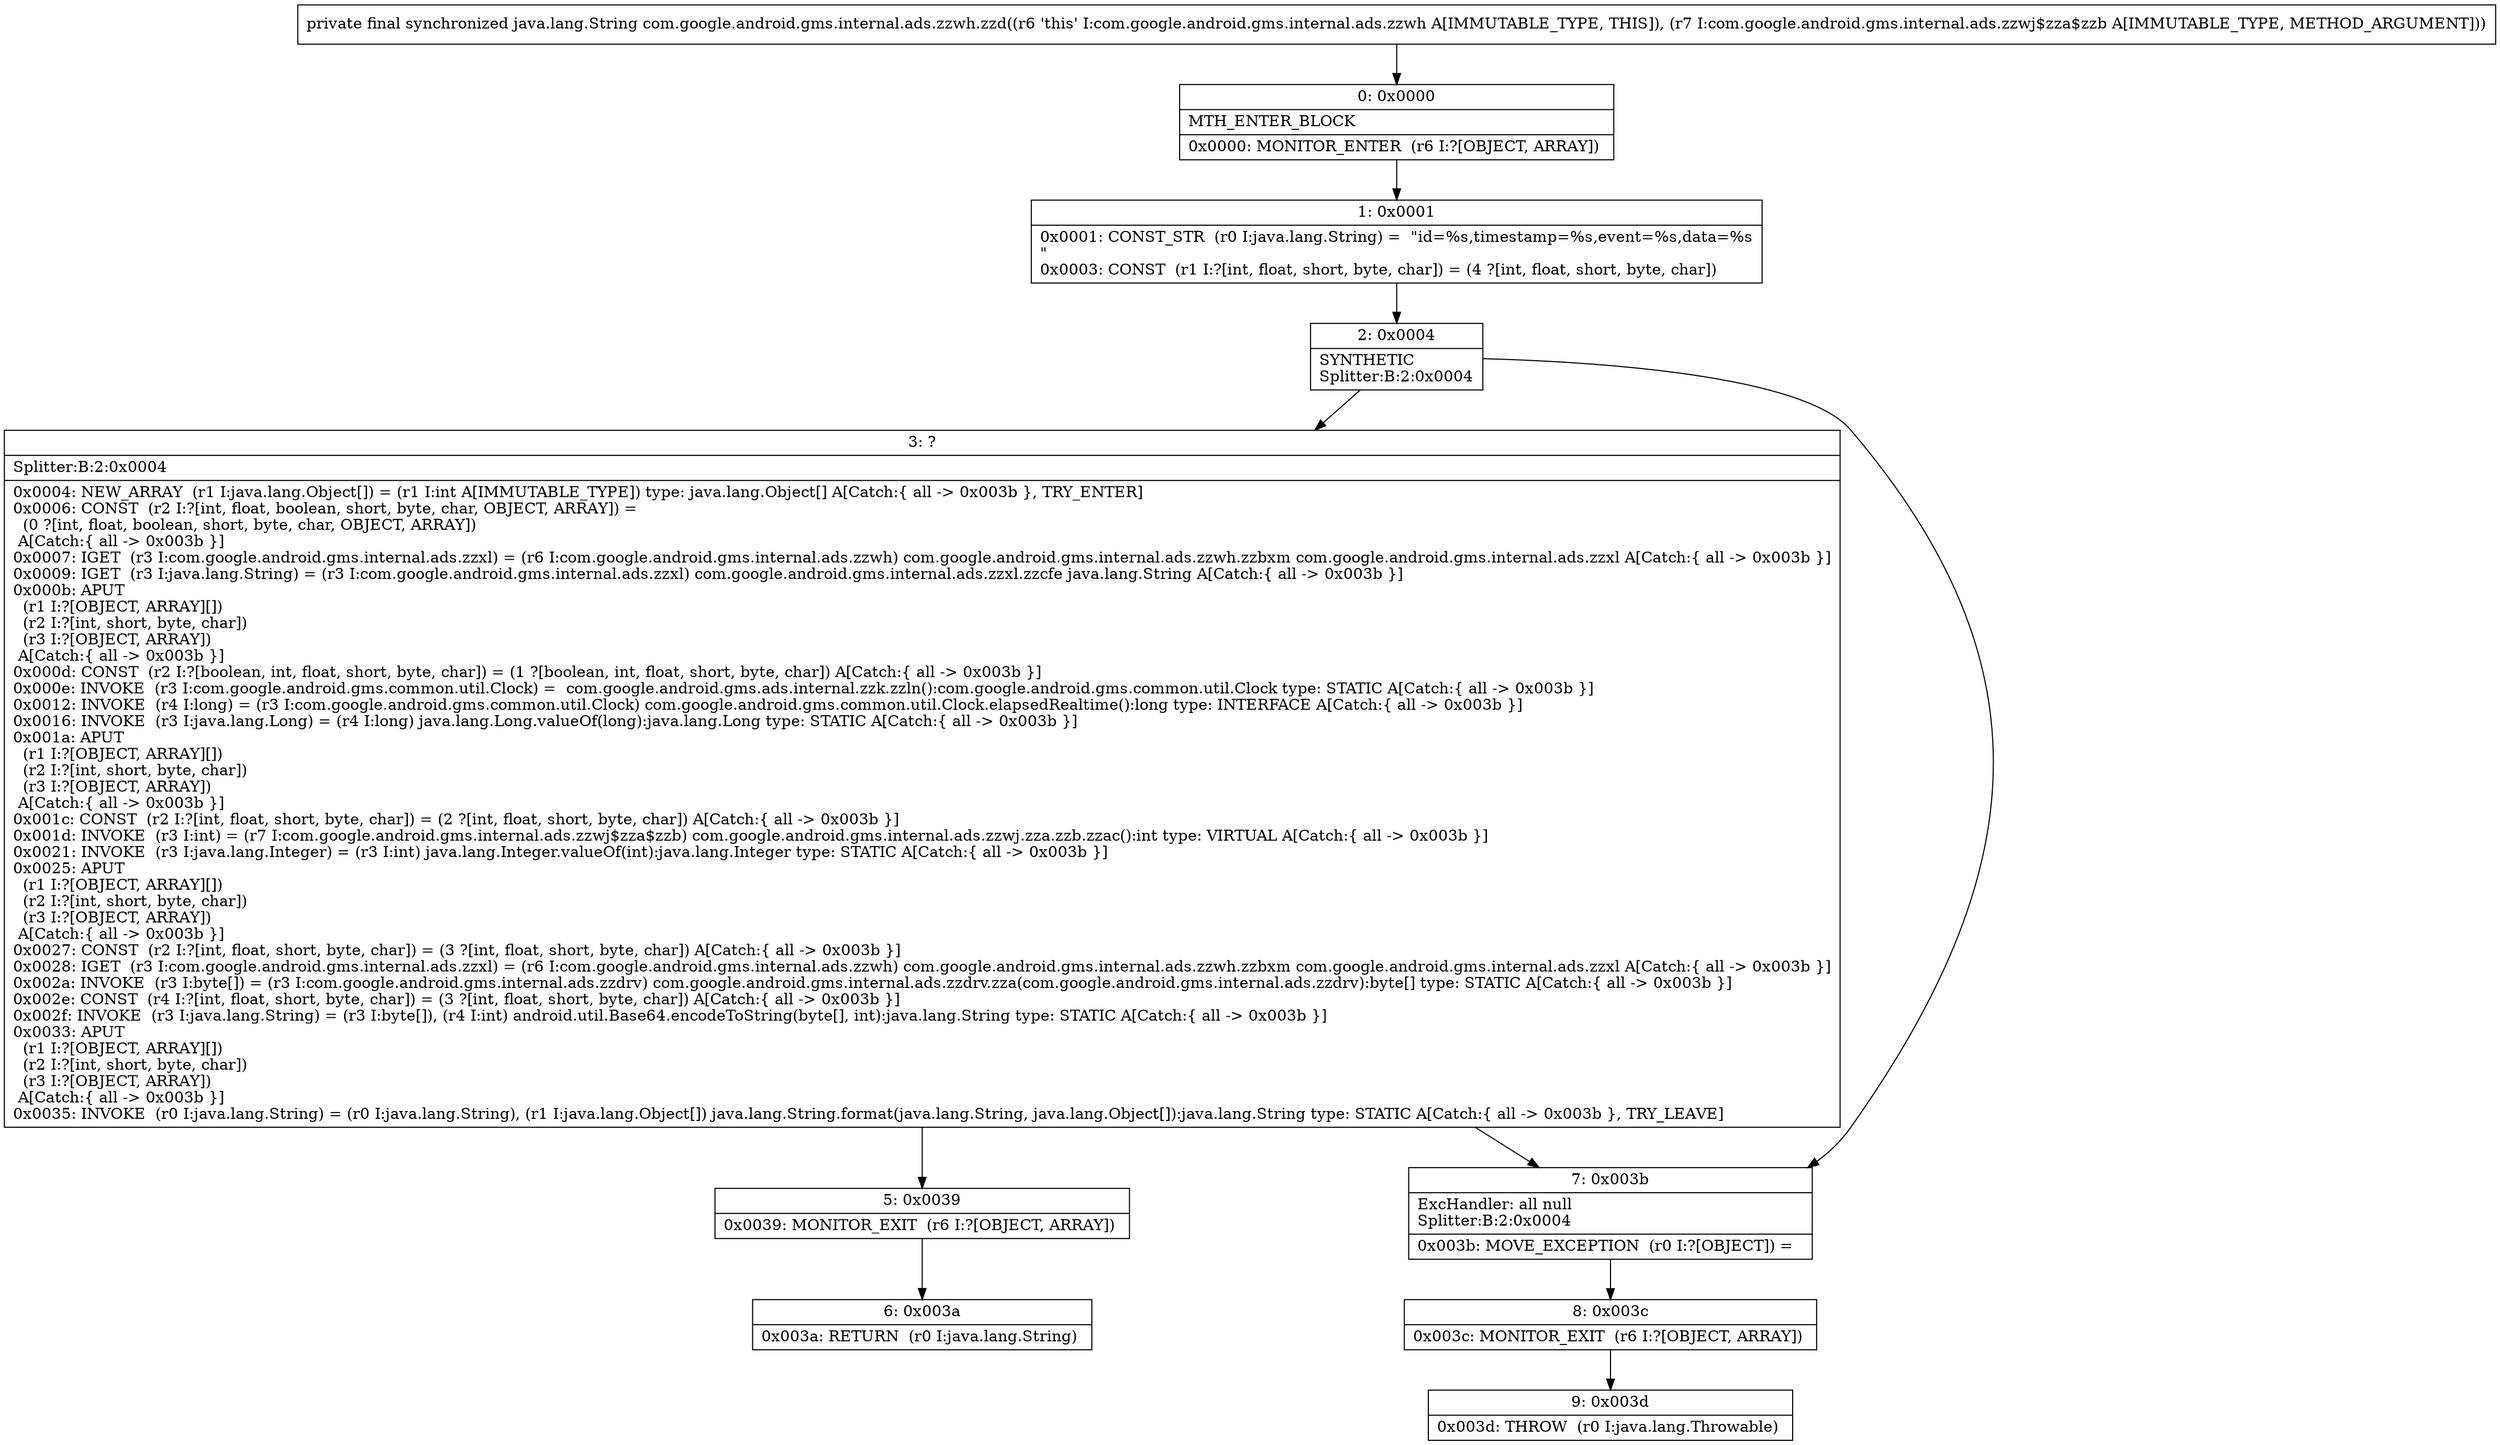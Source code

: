 digraph "CFG forcom.google.android.gms.internal.ads.zzwh.zzd(Lcom\/google\/android\/gms\/internal\/ads\/zzwj$zza$zzb;)Ljava\/lang\/String;" {
Node_0 [shape=record,label="{0\:\ 0x0000|MTH_ENTER_BLOCK\l|0x0000: MONITOR_ENTER  (r6 I:?[OBJECT, ARRAY]) \l}"];
Node_1 [shape=record,label="{1\:\ 0x0001|0x0001: CONST_STR  (r0 I:java.lang.String) =  \"id=%s,timestamp=%s,event=%s,data=%s\l\" \l0x0003: CONST  (r1 I:?[int, float, short, byte, char]) = (4 ?[int, float, short, byte, char]) \l}"];
Node_2 [shape=record,label="{2\:\ 0x0004|SYNTHETIC\lSplitter:B:2:0x0004\l}"];
Node_3 [shape=record,label="{3\:\ ?|Splitter:B:2:0x0004\l|0x0004: NEW_ARRAY  (r1 I:java.lang.Object[]) = (r1 I:int A[IMMUTABLE_TYPE]) type: java.lang.Object[] A[Catch:\{ all \-\> 0x003b \}, TRY_ENTER]\l0x0006: CONST  (r2 I:?[int, float, boolean, short, byte, char, OBJECT, ARRAY]) = \l  (0 ?[int, float, boolean, short, byte, char, OBJECT, ARRAY])\l A[Catch:\{ all \-\> 0x003b \}]\l0x0007: IGET  (r3 I:com.google.android.gms.internal.ads.zzxl) = (r6 I:com.google.android.gms.internal.ads.zzwh) com.google.android.gms.internal.ads.zzwh.zzbxm com.google.android.gms.internal.ads.zzxl A[Catch:\{ all \-\> 0x003b \}]\l0x0009: IGET  (r3 I:java.lang.String) = (r3 I:com.google.android.gms.internal.ads.zzxl) com.google.android.gms.internal.ads.zzxl.zzcfe java.lang.String A[Catch:\{ all \-\> 0x003b \}]\l0x000b: APUT  \l  (r1 I:?[OBJECT, ARRAY][])\l  (r2 I:?[int, short, byte, char])\l  (r3 I:?[OBJECT, ARRAY])\l A[Catch:\{ all \-\> 0x003b \}]\l0x000d: CONST  (r2 I:?[boolean, int, float, short, byte, char]) = (1 ?[boolean, int, float, short, byte, char]) A[Catch:\{ all \-\> 0x003b \}]\l0x000e: INVOKE  (r3 I:com.google.android.gms.common.util.Clock) =  com.google.android.gms.ads.internal.zzk.zzln():com.google.android.gms.common.util.Clock type: STATIC A[Catch:\{ all \-\> 0x003b \}]\l0x0012: INVOKE  (r4 I:long) = (r3 I:com.google.android.gms.common.util.Clock) com.google.android.gms.common.util.Clock.elapsedRealtime():long type: INTERFACE A[Catch:\{ all \-\> 0x003b \}]\l0x0016: INVOKE  (r3 I:java.lang.Long) = (r4 I:long) java.lang.Long.valueOf(long):java.lang.Long type: STATIC A[Catch:\{ all \-\> 0x003b \}]\l0x001a: APUT  \l  (r1 I:?[OBJECT, ARRAY][])\l  (r2 I:?[int, short, byte, char])\l  (r3 I:?[OBJECT, ARRAY])\l A[Catch:\{ all \-\> 0x003b \}]\l0x001c: CONST  (r2 I:?[int, float, short, byte, char]) = (2 ?[int, float, short, byte, char]) A[Catch:\{ all \-\> 0x003b \}]\l0x001d: INVOKE  (r3 I:int) = (r7 I:com.google.android.gms.internal.ads.zzwj$zza$zzb) com.google.android.gms.internal.ads.zzwj.zza.zzb.zzac():int type: VIRTUAL A[Catch:\{ all \-\> 0x003b \}]\l0x0021: INVOKE  (r3 I:java.lang.Integer) = (r3 I:int) java.lang.Integer.valueOf(int):java.lang.Integer type: STATIC A[Catch:\{ all \-\> 0x003b \}]\l0x0025: APUT  \l  (r1 I:?[OBJECT, ARRAY][])\l  (r2 I:?[int, short, byte, char])\l  (r3 I:?[OBJECT, ARRAY])\l A[Catch:\{ all \-\> 0x003b \}]\l0x0027: CONST  (r2 I:?[int, float, short, byte, char]) = (3 ?[int, float, short, byte, char]) A[Catch:\{ all \-\> 0x003b \}]\l0x0028: IGET  (r3 I:com.google.android.gms.internal.ads.zzxl) = (r6 I:com.google.android.gms.internal.ads.zzwh) com.google.android.gms.internal.ads.zzwh.zzbxm com.google.android.gms.internal.ads.zzxl A[Catch:\{ all \-\> 0x003b \}]\l0x002a: INVOKE  (r3 I:byte[]) = (r3 I:com.google.android.gms.internal.ads.zzdrv) com.google.android.gms.internal.ads.zzdrv.zza(com.google.android.gms.internal.ads.zzdrv):byte[] type: STATIC A[Catch:\{ all \-\> 0x003b \}]\l0x002e: CONST  (r4 I:?[int, float, short, byte, char]) = (3 ?[int, float, short, byte, char]) A[Catch:\{ all \-\> 0x003b \}]\l0x002f: INVOKE  (r3 I:java.lang.String) = (r3 I:byte[]), (r4 I:int) android.util.Base64.encodeToString(byte[], int):java.lang.String type: STATIC A[Catch:\{ all \-\> 0x003b \}]\l0x0033: APUT  \l  (r1 I:?[OBJECT, ARRAY][])\l  (r2 I:?[int, short, byte, char])\l  (r3 I:?[OBJECT, ARRAY])\l A[Catch:\{ all \-\> 0x003b \}]\l0x0035: INVOKE  (r0 I:java.lang.String) = (r0 I:java.lang.String), (r1 I:java.lang.Object[]) java.lang.String.format(java.lang.String, java.lang.Object[]):java.lang.String type: STATIC A[Catch:\{ all \-\> 0x003b \}, TRY_LEAVE]\l}"];
Node_5 [shape=record,label="{5\:\ 0x0039|0x0039: MONITOR_EXIT  (r6 I:?[OBJECT, ARRAY]) \l}"];
Node_6 [shape=record,label="{6\:\ 0x003a|0x003a: RETURN  (r0 I:java.lang.String) \l}"];
Node_7 [shape=record,label="{7\:\ 0x003b|ExcHandler: all null\lSplitter:B:2:0x0004\l|0x003b: MOVE_EXCEPTION  (r0 I:?[OBJECT]) =  \l}"];
Node_8 [shape=record,label="{8\:\ 0x003c|0x003c: MONITOR_EXIT  (r6 I:?[OBJECT, ARRAY]) \l}"];
Node_9 [shape=record,label="{9\:\ 0x003d|0x003d: THROW  (r0 I:java.lang.Throwable) \l}"];
MethodNode[shape=record,label="{private final synchronized java.lang.String com.google.android.gms.internal.ads.zzwh.zzd((r6 'this' I:com.google.android.gms.internal.ads.zzwh A[IMMUTABLE_TYPE, THIS]), (r7 I:com.google.android.gms.internal.ads.zzwj$zza$zzb A[IMMUTABLE_TYPE, METHOD_ARGUMENT])) }"];
MethodNode -> Node_0;
Node_0 -> Node_1;
Node_1 -> Node_2;
Node_2 -> Node_3;
Node_2 -> Node_7;
Node_3 -> Node_7;
Node_3 -> Node_5;
Node_5 -> Node_6;
Node_7 -> Node_8;
Node_8 -> Node_9;
}

